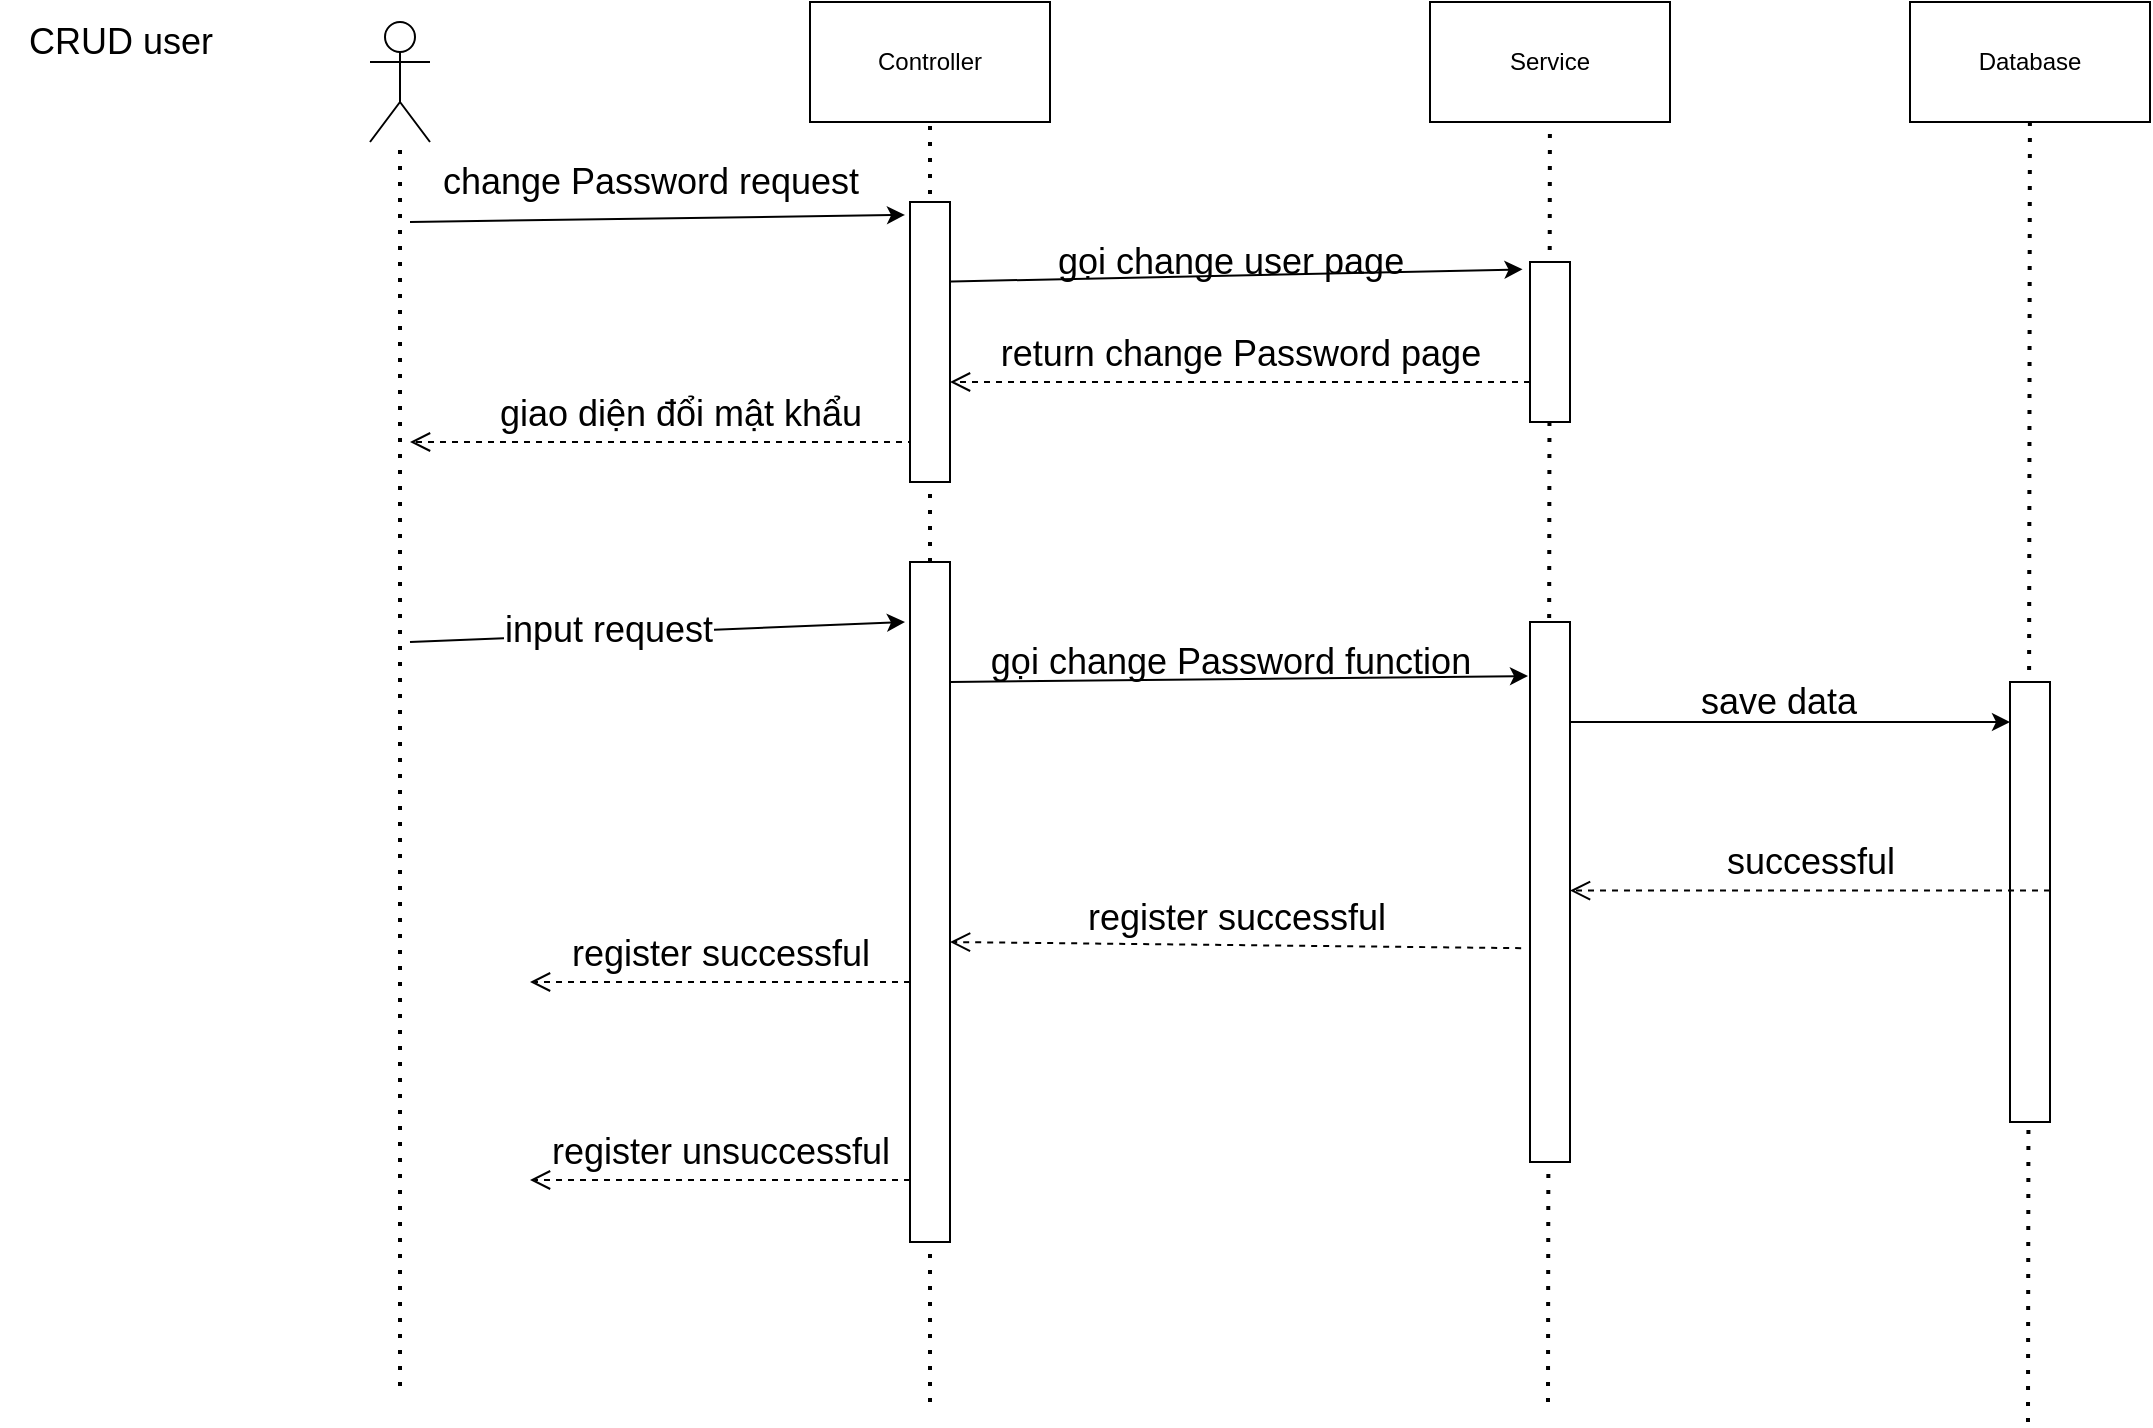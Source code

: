 <mxfile version="20.5.1" type="github">
  <diagram id="kgpKYQtTHZ0yAKxKKP6v" name="Page-1">
    <mxGraphModel dx="2433" dy="697" grid="1" gridSize="10" guides="1" tooltips="1" connect="1" arrows="1" fold="1" page="1" pageScale="1" pageWidth="850" pageHeight="1100" math="0" shadow="0">
      <root>
        <mxCell id="0" />
        <mxCell id="1" parent="0" />
        <mxCell id="0yI_GeE_jHVNPEfDbKx7-1" value="" style="shape=umlActor;verticalLabelPosition=bottom;verticalAlign=top;html=1;outlineConnect=0;" vertex="1" parent="1">
          <mxGeometry x="60" y="50" width="30" height="60" as="geometry" />
        </mxCell>
        <mxCell id="0yI_GeE_jHVNPEfDbKx7-3" value="Controller" style="rounded=0;whiteSpace=wrap;html=1;" vertex="1" parent="1">
          <mxGeometry x="280" y="40" width="120" height="60" as="geometry" />
        </mxCell>
        <mxCell id="0yI_GeE_jHVNPEfDbKx7-4" value="Service" style="rounded=0;whiteSpace=wrap;html=1;" vertex="1" parent="1">
          <mxGeometry x="590" y="40" width="120" height="60" as="geometry" />
        </mxCell>
        <mxCell id="0yI_GeE_jHVNPEfDbKx7-5" value="Database" style="rounded=0;whiteSpace=wrap;html=1;" vertex="1" parent="1">
          <mxGeometry x="830" y="40" width="120" height="60" as="geometry" />
        </mxCell>
        <mxCell id="0yI_GeE_jHVNPEfDbKx7-8" value="&lt;span style=&quot;font-size: 18px;&quot;&gt;CRUD user&lt;/span&gt;" style="text;html=1;align=center;verticalAlign=middle;resizable=0;points=[];autosize=1;strokeColor=none;fillColor=none;" vertex="1" parent="1">
          <mxGeometry x="-125" y="40" width="120" height="40" as="geometry" />
        </mxCell>
        <mxCell id="0yI_GeE_jHVNPEfDbKx7-9" value="" style="endArrow=none;dashed=1;html=1;dashPattern=1 3;strokeWidth=2;rounded=0;" edge="1" parent="1" target="0yI_GeE_jHVNPEfDbKx7-1">
          <mxGeometry width="50" height="50" relative="1" as="geometry">
            <mxPoint x="75" y="732" as="sourcePoint" />
            <mxPoint x="170" y="140" as="targetPoint" />
          </mxGeometry>
        </mxCell>
        <mxCell id="0yI_GeE_jHVNPEfDbKx7-10" value="" style="endArrow=none;dashed=1;html=1;dashPattern=1 3;strokeWidth=2;rounded=0;startArrow=none;" edge="1" parent="1" source="0yI_GeE_jHVNPEfDbKx7-53" target="0yI_GeE_jHVNPEfDbKx7-3">
          <mxGeometry width="50" height="50" relative="1" as="geometry">
            <mxPoint x="340" y="740" as="sourcePoint" />
            <mxPoint x="380" y="190" as="targetPoint" />
          </mxGeometry>
        </mxCell>
        <mxCell id="0yI_GeE_jHVNPEfDbKx7-11" value="" style="endArrow=none;dashed=1;html=1;dashPattern=1 3;strokeWidth=2;rounded=0;" edge="1" parent="1" target="0yI_GeE_jHVNPEfDbKx7-5">
          <mxGeometry width="50" height="50" relative="1" as="geometry">
            <mxPoint x="889" y="750" as="sourcePoint" />
            <mxPoint x="889.47" y="100" as="targetPoint" />
          </mxGeometry>
        </mxCell>
        <mxCell id="0yI_GeE_jHVNPEfDbKx7-12" value="" style="endArrow=none;dashed=1;html=1;dashPattern=1 3;strokeWidth=2;rounded=0;" edge="1" parent="1" target="0yI_GeE_jHVNPEfDbKx7-4">
          <mxGeometry width="50" height="50" relative="1" as="geometry">
            <mxPoint x="649" y="740" as="sourcePoint" />
            <mxPoint x="649.47" y="100" as="targetPoint" />
          </mxGeometry>
        </mxCell>
        <mxCell id="0yI_GeE_jHVNPEfDbKx7-13" value="" style="endArrow=classic;html=1;rounded=0;entryX=-0.125;entryY=0.046;entryDx=0;entryDy=0;entryPerimeter=0;" edge="1" parent="1" target="0yI_GeE_jHVNPEfDbKx7-42">
          <mxGeometry width="50" height="50" relative="1" as="geometry">
            <mxPoint x="80" y="150" as="sourcePoint" />
            <mxPoint x="310" y="150" as="targetPoint" />
          </mxGeometry>
        </mxCell>
        <mxCell id="0yI_GeE_jHVNPEfDbKx7-14" value="&lt;font style=&quot;font-size: 18px;&quot;&gt;change Password&amp;nbsp;request&lt;/font&gt;" style="edgeLabel;html=1;align=center;verticalAlign=middle;resizable=0;points=[];" vertex="1" connectable="0" parent="0yI_GeE_jHVNPEfDbKx7-13">
          <mxGeometry x="-0.203" y="2" relative="1" as="geometry">
            <mxPoint x="21" y="-17" as="offset" />
          </mxGeometry>
        </mxCell>
        <mxCell id="0yI_GeE_jHVNPEfDbKx7-15" value="" style="endArrow=classic;html=1;rounded=0;fontSize=18;entryX=-0.187;entryY=0.046;entryDx=0;entryDy=0;entryPerimeter=0;" edge="1" parent="1" target="0yI_GeE_jHVNPEfDbKx7-44">
          <mxGeometry width="50" height="50" relative="1" as="geometry">
            <mxPoint x="340" y="180" as="sourcePoint" />
            <mxPoint x="580" y="180" as="targetPoint" />
          </mxGeometry>
        </mxCell>
        <mxCell id="0yI_GeE_jHVNPEfDbKx7-16" value="gọi change user page" style="text;html=1;align=center;verticalAlign=middle;resizable=0;points=[];autosize=1;strokeColor=none;fillColor=none;fontSize=18;" vertex="1" parent="1">
          <mxGeometry x="390" y="150" width="200" height="40" as="geometry" />
        </mxCell>
        <mxCell id="0yI_GeE_jHVNPEfDbKx7-20" value="return change Password page" style="html=1;verticalAlign=bottom;endArrow=open;dashed=1;endSize=8;rounded=0;fontSize=18;exitX=0;exitY=0.75;exitDx=0;exitDy=0;" edge="1" parent="1" source="0yI_GeE_jHVNPEfDbKx7-44">
          <mxGeometry relative="1" as="geometry">
            <mxPoint x="590" y="230" as="sourcePoint" />
            <mxPoint x="350" y="230" as="targetPoint" />
          </mxGeometry>
        </mxCell>
        <mxCell id="0yI_GeE_jHVNPEfDbKx7-21" value="giao diện đổi mật khẩu" style="html=1;verticalAlign=bottom;endArrow=open;dashed=1;endSize=8;rounded=0;fontSize=18;" edge="1" parent="1">
          <mxGeometry relative="1" as="geometry">
            <mxPoint x="350" y="260" as="sourcePoint" />
            <mxPoint x="80" y="260" as="targetPoint" />
          </mxGeometry>
        </mxCell>
        <mxCell id="0yI_GeE_jHVNPEfDbKx7-42" value="" style="rounded=0;whiteSpace=wrap;html=1;fontSize=14;" vertex="1" parent="1">
          <mxGeometry x="330" y="140" width="20" height="140" as="geometry" />
        </mxCell>
        <mxCell id="0yI_GeE_jHVNPEfDbKx7-44" value="" style="rounded=0;whiteSpace=wrap;html=1;fontSize=14;" vertex="1" parent="1">
          <mxGeometry x="640" y="170" width="20" height="80" as="geometry" />
        </mxCell>
        <mxCell id="0yI_GeE_jHVNPEfDbKx7-45" value="" style="rounded=0;whiteSpace=wrap;html=1;fontSize=14;" vertex="1" parent="1">
          <mxGeometry x="880" y="380" width="20" height="220" as="geometry" />
        </mxCell>
        <mxCell id="0yI_GeE_jHVNPEfDbKx7-51" value="" style="endArrow=classic;html=1;rounded=0;entryX=-0.125;entryY=0.046;entryDx=0;entryDy=0;entryPerimeter=0;" edge="1" parent="1">
          <mxGeometry width="50" height="50" relative="1" as="geometry">
            <mxPoint x="80" y="360" as="sourcePoint" />
            <mxPoint x="327.5" y="350.0" as="targetPoint" />
          </mxGeometry>
        </mxCell>
        <mxCell id="0yI_GeE_jHVNPEfDbKx7-52" value="&lt;font style=&quot;font-size: 18px;&quot;&gt;input request&lt;/font&gt;" style="edgeLabel;html=1;align=center;verticalAlign=middle;resizable=0;points=[];" vertex="1" connectable="0" parent="0yI_GeE_jHVNPEfDbKx7-51">
          <mxGeometry x="-0.203" y="2" relative="1" as="geometry">
            <mxPoint as="offset" />
          </mxGeometry>
        </mxCell>
        <mxCell id="0yI_GeE_jHVNPEfDbKx7-53" value="" style="rounded=0;whiteSpace=wrap;html=1;fontSize=14;" vertex="1" parent="1">
          <mxGeometry x="330" y="320" width="20" height="340" as="geometry" />
        </mxCell>
        <mxCell id="0yI_GeE_jHVNPEfDbKx7-54" value="" style="endArrow=none;dashed=1;html=1;dashPattern=1 3;strokeWidth=2;rounded=0;" edge="1" parent="1" target="0yI_GeE_jHVNPEfDbKx7-53">
          <mxGeometry width="50" height="50" relative="1" as="geometry">
            <mxPoint x="340" y="740.0" as="sourcePoint" />
            <mxPoint x="340" y="100" as="targetPoint" />
          </mxGeometry>
        </mxCell>
        <mxCell id="0yI_GeE_jHVNPEfDbKx7-56" value="" style="endArrow=classic;html=1;rounded=0;fontSize=18;entryX=-0.05;entryY=0.1;entryDx=0;entryDy=0;entryPerimeter=0;" edge="1" parent="1" target="0yI_GeE_jHVNPEfDbKx7-61">
          <mxGeometry width="50" height="50" relative="1" as="geometry">
            <mxPoint x="350" y="380" as="sourcePoint" />
            <mxPoint x="576" y="380" as="targetPoint" />
          </mxGeometry>
        </mxCell>
        <mxCell id="0yI_GeE_jHVNPEfDbKx7-57" value="gọi&amp;nbsp;change Password function" style="text;html=1;align=center;verticalAlign=middle;resizable=0;points=[];autosize=1;strokeColor=none;fillColor=none;fontSize=18;" vertex="1" parent="1">
          <mxGeometry x="360" y="350" width="260" height="40" as="geometry" />
        </mxCell>
        <mxCell id="0yI_GeE_jHVNPEfDbKx7-58" value="" style="endArrow=classic;html=1;rounded=0;fontSize=18;" edge="1" parent="1">
          <mxGeometry width="50" height="50" relative="1" as="geometry">
            <mxPoint x="654" y="400" as="sourcePoint" />
            <mxPoint x="880" y="400" as="targetPoint" />
          </mxGeometry>
        </mxCell>
        <mxCell id="0yI_GeE_jHVNPEfDbKx7-59" value="save data" style="text;html=1;align=center;verticalAlign=middle;resizable=0;points=[];autosize=1;strokeColor=none;fillColor=none;fontSize=18;" vertex="1" parent="1">
          <mxGeometry x="714" y="370" width="100" height="40" as="geometry" />
        </mxCell>
        <mxCell id="0yI_GeE_jHVNPEfDbKx7-61" value="" style="rounded=0;whiteSpace=wrap;html=1;fontSize=14;" vertex="1" parent="1">
          <mxGeometry x="640" y="350" width="20" height="270" as="geometry" />
        </mxCell>
        <mxCell id="0yI_GeE_jHVNPEfDbKx7-63" value="register&amp;nbsp;successful" style="html=1;verticalAlign=bottom;endArrow=open;dashed=1;endSize=8;rounded=0;fontSize=18;exitX=-0.221;exitY=0.604;exitDx=0;exitDy=0;exitPerimeter=0;" edge="1" parent="1" source="0yI_GeE_jHVNPEfDbKx7-61">
          <mxGeometry relative="1" as="geometry">
            <mxPoint x="590" y="510" as="sourcePoint" />
            <mxPoint x="350" y="510" as="targetPoint" />
          </mxGeometry>
        </mxCell>
        <mxCell id="0yI_GeE_jHVNPEfDbKx7-66" value="register&amp;nbsp;successful" style="html=1;verticalAlign=bottom;endArrow=open;dashed=1;endSize=8;rounded=0;fontSize=18;" edge="1" parent="1">
          <mxGeometry relative="1" as="geometry">
            <mxPoint x="330" y="530" as="sourcePoint" />
            <mxPoint x="140" y="530" as="targetPoint" />
          </mxGeometry>
        </mxCell>
        <mxCell id="0yI_GeE_jHVNPEfDbKx7-67" value="successful" style="html=1;verticalAlign=bottom;endArrow=open;dashed=1;endSize=8;rounded=0;fontSize=18;" edge="1" parent="1">
          <mxGeometry relative="1" as="geometry">
            <mxPoint x="900" y="484.29" as="sourcePoint" />
            <mxPoint x="660" y="484.29" as="targetPoint" />
          </mxGeometry>
        </mxCell>
        <mxCell id="0yI_GeE_jHVNPEfDbKx7-71" value="register unsuccessful" style="html=1;verticalAlign=bottom;endArrow=open;dashed=1;endSize=8;rounded=0;fontSize=18;" edge="1" parent="1">
          <mxGeometry relative="1" as="geometry">
            <mxPoint x="330" y="629" as="sourcePoint" />
            <mxPoint x="140" y="629" as="targetPoint" />
          </mxGeometry>
        </mxCell>
      </root>
    </mxGraphModel>
  </diagram>
</mxfile>
